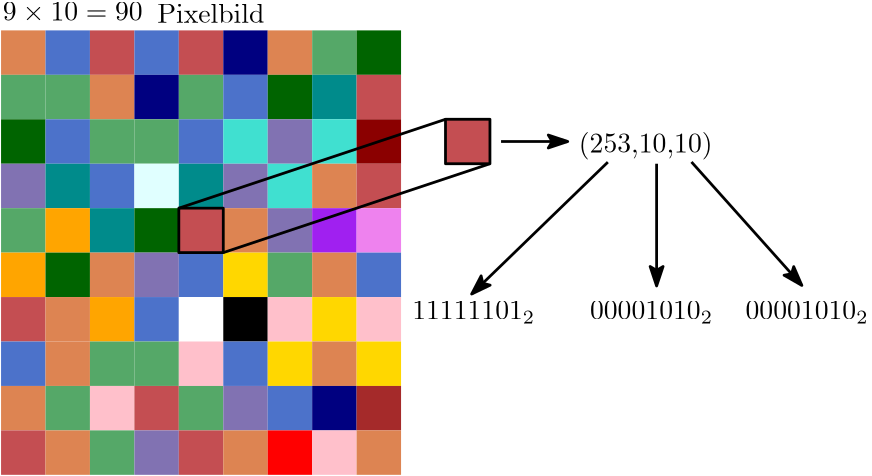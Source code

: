 <?xml version="1.0"?>
<!DOCTYPE ipe SYSTEM "ipe.dtd">
<ipe version="70212" creator="Ipe 7.2.13">
<info created="D:20210422184257" modified="D:20210806105146"/>
<ipestyle name="basic">
<symbol name="arrow/arc(spx)">
<path stroke="sym-stroke" fill="sym-stroke" pen="sym-pen">
0 0 m
-1 0.333 l
-1 -0.333 l
h
</path>
</symbol>
<symbol name="arrow/farc(spx)">
<path stroke="sym-stroke" fill="white" pen="sym-pen">
0 0 m
-1 0.333 l
-1 -0.333 l
h
</path>
</symbol>
<symbol name="arrow/ptarc(spx)">
<path stroke="sym-stroke" fill="sym-stroke" pen="sym-pen">
0 0 m
-1 0.333 l
-0.8 0 l
-1 -0.333 l
h
</path>
</symbol>
<symbol name="arrow/fptarc(spx)">
<path stroke="sym-stroke" fill="white" pen="sym-pen">
0 0 m
-1 0.333 l
-0.8 0 l
-1 -0.333 l
h
</path>
</symbol>
<symbol name="mark/circle(sx)" transformations="translations">
<path fill="sym-stroke">
0.6 0 0 0.6 0 0 e
0.4 0 0 0.4 0 0 e
</path>
</symbol>
<symbol name="mark/disk(sx)" transformations="translations">
<path fill="sym-stroke">
0.6 0 0 0.6 0 0 e
</path>
</symbol>
<symbol name="mark/fdisk(sfx)" transformations="translations">
<group>
<path fill="sym-fill">
0.5 0 0 0.5 0 0 e
</path>
<path fill="sym-stroke" fillrule="eofill">
0.6 0 0 0.6 0 0 e
0.4 0 0 0.4 0 0 e
</path>
</group>
</symbol>
<symbol name="mark/box(sx)" transformations="translations">
<path fill="sym-stroke" fillrule="eofill">
-0.6 -0.6 m
0.6 -0.6 l
0.6 0.6 l
-0.6 0.6 l
h
-0.4 -0.4 m
0.4 -0.4 l
0.4 0.4 l
-0.4 0.4 l
h
</path>
</symbol>
<symbol name="mark/square(sx)" transformations="translations">
<path fill="sym-stroke">
-0.6 -0.6 m
0.6 -0.6 l
0.6 0.6 l
-0.6 0.6 l
h
</path>
</symbol>
<symbol name="mark/fsquare(sfx)" transformations="translations">
<group>
<path fill="sym-fill">
-0.5 -0.5 m
0.5 -0.5 l
0.5 0.5 l
-0.5 0.5 l
h
</path>
<path fill="sym-stroke" fillrule="eofill">
-0.6 -0.6 m
0.6 -0.6 l
0.6 0.6 l
-0.6 0.6 l
h
-0.4 -0.4 m
0.4 -0.4 l
0.4 0.4 l
-0.4 0.4 l
h
</path>
</group>
</symbol>
<symbol name="mark/cross(sx)" transformations="translations">
<group>
<path fill="sym-stroke">
-0.43 -0.57 m
0.57 0.43 l
0.43 0.57 l
-0.57 -0.43 l
h
</path>
<path fill="sym-stroke">
-0.43 0.57 m
0.57 -0.43 l
0.43 -0.57 l
-0.57 0.43 l
h
</path>
</group>
</symbol>
<symbol name="arrow/fnormal(spx)">
<path stroke="sym-stroke" fill="white" pen="sym-pen">
0 0 m
-1 0.333 l
-1 -0.333 l
h
</path>
</symbol>
<symbol name="arrow/pointed(spx)">
<path stroke="sym-stroke" fill="sym-stroke" pen="sym-pen">
0 0 m
-1 0.333 l
-0.8 0 l
-1 -0.333 l
h
</path>
</symbol>
<symbol name="arrow/fpointed(spx)">
<path stroke="sym-stroke" fill="white" pen="sym-pen">
0 0 m
-1 0.333 l
-0.8 0 l
-1 -0.333 l
h
</path>
</symbol>
<symbol name="arrow/linear(spx)">
<path stroke="sym-stroke" pen="sym-pen">
-1 0.333 m
0 0 l
-1 -0.333 l
</path>
</symbol>
<symbol name="arrow/fdouble(spx)">
<path stroke="sym-stroke" fill="white" pen="sym-pen">
0 0 m
-1 0.333 l
-1 -0.333 l
h
-1 0 m
-2 0.333 l
-2 -0.333 l
h
</path>
</symbol>
<symbol name="arrow/double(spx)">
<path stroke="sym-stroke" fill="sym-stroke" pen="sym-pen">
0 0 m
-1 0.333 l
-1 -0.333 l
h
-1 0 m
-2 0.333 l
-2 -0.333 l
h
</path>
</symbol>
<pen name="heavier" value="0.8"/>
<pen name="fat" value="1.2"/>
<pen name="ultrafat" value="2"/>
<symbolsize name="large" value="5"/>
<symbolsize name="small" value="2"/>
<symbolsize name="tiny" value="1.1"/>
<arrowsize name="large" value="10"/>
<arrowsize name="small" value="5"/>
<arrowsize name="tiny" value="3"/>
<color name="sbblue" value="0.298 0.447 0.79"/>
<color name="sbgreen" value="0.333 0.658 0.407"/>
<color name="sborange" value="0.866 0.517 0.321"/>
<color name="sbred" value="0.768 0.305 0.321"/>
<color name="sbpurple" value="0.505 0.447 0.698"/>
<color name="red" value="1 0 0"/>
<color name="green" value="0 1 0"/>
<color name="blue" value="0 0 1"/>
<color name="yellow" value="1 1 0"/>
<color name="orange" value="1 0.647 0"/>
<color name="gold" value="1 0.843 0"/>
<color name="purple" value="0.627 0.125 0.941"/>
<color name="gray" value="0.745"/>
<color name="brown" value="0.647 0.165 0.165"/>
<color name="navy" value="0 0 0.502"/>
<color name="pink" value="1 0.753 0.796"/>
<color name="seagreen" value="0.18 0.545 0.341"/>
<color name="turquoise" value="0.251 0.878 0.816"/>
<color name="violet" value="0.933 0.51 0.933"/>
<color name="darkblue" value="0 0 0.545"/>
<color name="darkcyan" value="0 0.545 0.545"/>
<color name="darkgray" value="0.663"/>
<color name="verydarkgray" value="0.4"/>
<color name="darkgreen" value="0 0.392 0"/>
<color name="darkmagenta" value="0.545 0 0.545"/>
<color name="darkorange" value="1 0.549 0"/>
<color name="darkred" value="0.545 0 0"/>
<color name="lightblue" value="0.678 0.847 0.902"/>
<color name="lightcyan" value="0.878 1 1"/>
<color name="lightgray" value="0.827"/>
<color name="lightgreen" value="0.565 0.933 0.565"/>
<color name="lightyellow" value="1 1 0.878"/>
<dashstyle name="dashed" value="[4] 0"/>
<dashstyle name="dotted" value="[1 3] 0"/>
<dashstyle name="dash dotted" value="[4 2 1 2] 0"/>
<dashstyle name="dash dot dotted" value="[4 2 1 2 1 2] 0"/>
<textsize name="large" value="\large"/>
<textsize name="Large" value="\Large"/>
<textsize name="LARGE" value="\LARGE"/>
<textsize name="huge" value="\huge"/>
<textsize name="Huge" value="\Huge"/>
<textsize name="small" value="\small"/>
<textsize name="footnote" value="\footnotesize"/>
<textsize name="tiny" value="\tiny"/>
<textstyle name="center" begin="\begin{center}" end="\end{center}"/>
<textstyle name="itemize" begin="\begin{itemize}" end="\end{itemize}"/>
<textstyle name="item" begin="\begin{itemize}\item{}" end="\end{itemize}"/>
<gridsize name="4 pts" value="4"/>
<gridsize name="8 pts (~3 mm)" value="8"/>
<gridsize name="16 pts (~6 mm)" value="16"/>
<gridsize name="32 pts (~12 mm)" value="32"/>
<gridsize name="10 pts (~3.5 mm)" value="10"/>
<gridsize name="20 pts (~7 mm)" value="20"/>
<gridsize name="14 pts (~5 mm)" value="14"/>
<gridsize name="28 pts (~10 mm)" value="28"/>
<gridsize name="56 pts (~20 mm)" value="56"/>
<anglesize name="90 deg" value="90"/>
<anglesize name="60 deg" value="60"/>
<anglesize name="45 deg" value="45"/>
<anglesize name="30 deg" value="30"/>
<anglesize name="22.5 deg" value="22.5"/>
<opacity name="10%" value="0.1"/>
<opacity name="30%" value="0.3"/>
<opacity name="50%" value="0.5"/>
<opacity name="75%" value="0.75"/>
<tiling name="falling" angle="-60" step="4" width="1"/>
<tiling name="rising" angle="30" step="4" width="1"/>
</ipestyle>
<page>
<layer name="alpha"/>
<view layers="alpha" active="alpha"/>
<path layer="alpha" fill="white">
64 816 m
64 656 l
208 656 l
208 816 l
h
</path>
<path fill="sborange">
80 800 m
80 816 l
64 816 l
64 800 l
h
</path>
<path fill="sbblue">
80 816 m
80 800 l
96 800 l
96 816 l
h
</path>
<path fill="sbred">
96 816 m
96 800 l
112 800 l
112 816 l
h
</path>
<path fill="sbblue">
112 816 m
112 800 l
128 800 l
128 816 l
h
</path>
<path matrix="1 0 0 1 -32 -16" fill="sbgreen">
96 816 m
96 800 l
112 800 l
112 816 l
h
</path>
<path matrix="1 0 0 1 -16 -16" fill="sbgreen">
96 816 m
96 800 l
112 800 l
112 816 l
h
</path>
<path matrix="1 0 0 1 0 -16" fill="sborange">
96 816 m
96 800 l
112 800 l
112 816 l
h
</path>
<path matrix="1 0 0 1 16 -16" fill="navy">
96 816 m
96 800 l
112 800 l
112 816 l
h
</path>
<path matrix="1 0 0 1 32 0" fill="sbred">
96 816 m
96 800 l
112 800 l
112 816 l
h
</path>
<path matrix="1 0 0 1 32 -16" fill="sbgreen">
96 816 m
96 800 l
112 800 l
112 816 l
h
</path>
<path matrix="1 0 0 1 48 0" fill="navy">
96 816 m
96 800 l
112 800 l
112 816 l
h
</path>
<path matrix="1 0 0 1 48 -16" fill="sbblue">
96 816 m
96 800 l
112 800 l
112 816 l
h
</path>
<path matrix="1 0 0 1 64 0" fill="sborange">
96 816 m
96 800 l
112 800 l
112 816 l
h
</path>
<path matrix="1 0 0 1 64 -16" fill="darkgreen">
96 816 m
96 800 l
112 800 l
112 816 l
h
</path>
<path matrix="1 0 0 1 80 0" fill="sbgreen">
96 816 m
96 800 l
112 800 l
112 816 l
h
</path>
<path matrix="1 0 0 1 80 -16" fill="darkcyan">
96 816 m
96 800 l
112 800 l
112 816 l
h
</path>
<path matrix="1 0 0 1 96 0" fill="darkgreen">
96 816 m
96 800 l
112 800 l
112 816 l
h
</path>
<path matrix="1 0 0 1 96 -16" fill="sbred">
96 816 m
96 800 l
112 800 l
112 816 l
h
</path>
<path matrix="1 0 0 1 -32 -32" fill="darkgreen">
96 816 m
96 800 l
112 800 l
112 816 l
h
</path>
<path matrix="1 0 0 1 -16 -32" fill="sbblue">
96 816 m
96 800 l
112 800 l
112 816 l
h
</path>
<path matrix="1 0 0 1 0 -32" fill="sbgreen">
96 816 m
96 800 l
112 800 l
112 816 l
h
</path>
<path matrix="1 0 0 1 16 -32" fill="sbgreen">
96 816 m
96 800 l
112 800 l
112 816 l
h
</path>
<path matrix="1 0 0 1 32 -32" fill="sbblue">
96 816 m
96 800 l
112 800 l
112 816 l
h
</path>
<path matrix="1 0 0 1 48 -32" fill="turquoise">
96 816 m
96 800 l
112 800 l
112 816 l
h
</path>
<path matrix="1 0 0 1 64 -32" fill="sbpurple">
96 816 m
96 800 l
112 800 l
112 816 l
h
</path>
<path matrix="1 0 0 1 80 -32" fill="turquoise">
96 816 m
96 800 l
112 800 l
112 816 l
h
</path>
<path matrix="1 0 0 1 96 -32" fill="darkred">
96 816 m
96 800 l
112 800 l
112 816 l
h
</path>
<path matrix="1 0 0 1 -32 -48" fill="sbpurple">
96 816 m
96 800 l
112 800 l
112 816 l
h
</path>
<path matrix="1 0 0 1 -16 -48" fill="darkcyan">
96 816 m
96 800 l
112 800 l
112 816 l
h
</path>
<path matrix="1 0 0 1 0 -48" fill="sbblue">
96 816 m
96 800 l
112 800 l
112 816 l
h
</path>
<path matrix="1 0 0 1 16 -48" fill="lightcyan">
96 816 m
96 800 l
112 800 l
112 816 l
h
</path>
<path matrix="1 0 0 1 32 -48" fill="darkcyan">
96 816 m
96 800 l
112 800 l
112 816 l
h
</path>
<path matrix="1 0 0 1 48 -48" fill="sbpurple">
96 816 m
96 800 l
112 800 l
112 816 l
h
</path>
<path matrix="1 0 0 1 64 -48" fill="turquoise">
96 816 m
96 800 l
112 800 l
112 816 l
h
</path>
<path matrix="1 0 0 1 80 -48" fill="sborange">
96 816 m
96 800 l
112 800 l
112 816 l
h
</path>
<path matrix="1 0 0 1 96 -48" fill="sbred">
96 816 m
96 800 l
112 800 l
112 816 l
h
</path>
<path matrix="1 0 0 1 -32 -64" fill="sbgreen">
96 816 m
96 800 l
112 800 l
112 816 l
h
</path>
<path matrix="1 0 0 1 -16 -64" fill="orange">
96 816 m
96 800 l
112 800 l
112 816 l
h
</path>
<path matrix="1 0 0 1 0 -64" fill="darkcyan">
96 816 m
96 800 l
112 800 l
112 816 l
h
</path>
<path matrix="1 0 0 1 16 -64" fill="darkgreen">
96 816 m
96 800 l
112 800 l
112 816 l
h
</path>
<path matrix="1 0 0 1 48 -64" fill="sborange">
96 816 m
96 800 l
112 800 l
112 816 l
h
</path>
<path matrix="1 0 0 1 64 -64" fill="sbpurple">
96 816 m
96 800 l
112 800 l
112 816 l
h
</path>
<path matrix="1 0 0 1 80 -64" fill="purple">
96 816 m
96 800 l
112 800 l
112 816 l
h
</path>
<path matrix="1 0 0 1 96 -64" fill="violet">
96 816 m
96 800 l
112 800 l
112 816 l
h
</path>
<path matrix="1 0 0 1 -32 -80" fill="orange">
96 816 m
96 800 l
112 800 l
112 816 l
h
</path>
<path matrix="1 0 0 1 -16 -80" fill="darkgreen">
96 816 m
96 800 l
112 800 l
112 816 l
h
</path>
<path matrix="1 0 0 1 0 -80" fill="sborange">
96 816 m
96 800 l
112 800 l
112 816 l
h
</path>
<path matrix="1 0 0 1 16 -80" fill="sbpurple">
96 816 m
96 800 l
112 800 l
112 816 l
h
</path>
<path matrix="1 0 0 1 32 -80" fill="sbblue">
96 816 m
96 800 l
112 800 l
112 816 l
h
</path>
<path matrix="1 0 0 1 48 -80" fill="gold">
96 816 m
96 800 l
112 800 l
112 816 l
h
</path>
<path matrix="1 0 0 1 64 -80" fill="sbgreen">
96 816 m
96 800 l
112 800 l
112 816 l
h
</path>
<path matrix="1 0 0 1 80 -80" fill="sborange">
96 816 m
96 800 l
112 800 l
112 816 l
h
</path>
<path matrix="1 0 0 1 96 -80" fill="sbblue">
96 816 m
96 800 l
112 800 l
112 816 l
h
</path>
<path matrix="1 0 0 1 -32 -96" fill="sbred">
96 816 m
96 800 l
112 800 l
112 816 l
h
</path>
<path matrix="1 0 0 1 -16 -96" fill="sborange">
96 816 m
96 800 l
112 800 l
112 816 l
h
</path>
<path matrix="1 0 0 1 0 -96" fill="orange">
96 816 m
96 800 l
112 800 l
112 816 l
h
</path>
<path matrix="1 0 0 1 16 -96" fill="sbblue">
96 816 m
96 800 l
112 800 l
112 816 l
h
</path>
<path matrix="1 0 0 1 32 -96" fill="white">
96 816 m
96 800 l
112 800 l
112 816 l
h
</path>
<path matrix="1 0 0 1 48 -96" fill="black">
96 816 m
96 800 l
112 800 l
112 816 l
h
</path>
<path matrix="1 0 0 1 64 -96" fill="pink">
96 816 m
96 800 l
112 800 l
112 816 l
h
</path>
<path matrix="1 0 0 1 80 -96" fill="gold">
96 816 m
96 800 l
112 800 l
112 816 l
h
</path>
<path matrix="1 0 0 1 96 -96" fill="pink">
96 816 m
96 800 l
112 800 l
112 816 l
h
</path>
<path matrix="1 0 0 1 -32 -112" fill="sbblue">
96 816 m
96 800 l
112 800 l
112 816 l
h
</path>
<path matrix="1 0 0 1 -16 -112" fill="sborange">
96 816 m
96 800 l
112 800 l
112 816 l
h
</path>
<path matrix="1 0 0 1 0 -112" fill="sbgreen">
96 816 m
96 800 l
112 800 l
112 816 l
h
</path>
<path matrix="1 0 0 1 16 -112" fill="sbgreen">
96 816 m
96 800 l
112 800 l
112 816 l
h
</path>
<path matrix="1 0 0 1 32 -112" fill="pink">
96 816 m
96 800 l
112 800 l
112 816 l
h
</path>
<path matrix="1 0 0 1 48 -112" fill="sbblue">
96 816 m
96 800 l
112 800 l
112 816 l
h
</path>
<path matrix="1 0 0 1 64 -112" fill="gold">
96 816 m
96 800 l
112 800 l
112 816 l
h
</path>
<path matrix="1 0 0 1 80 -112" fill="sborange">
96 816 m
96 800 l
112 800 l
112 816 l
h
</path>
<path matrix="1 0 0 1 96 -112" fill="gold">
96 816 m
96 800 l
112 800 l
112 816 l
h
</path>
<path matrix="1 0 0 1 -32 -128" fill="sborange">
96 816 m
96 800 l
112 800 l
112 816 l
h
</path>
<path matrix="1 0 0 1 -16 -128" fill="sbgreen">
96 816 m
96 800 l
112 800 l
112 816 l
h
</path>
<path matrix="1 0 0 1 0 -128" fill="pink">
96 816 m
96 800 l
112 800 l
112 816 l
h
</path>
<path matrix="1 0 0 1 16 -128" fill="sbred">
96 816 m
96 800 l
112 800 l
112 816 l
h
</path>
<path matrix="1 0 0 1 32 -128" fill="sbgreen">
96 816 m
96 800 l
112 800 l
112 816 l
h
</path>
<path matrix="1 0 0 1 48 -128" fill="sbpurple">
96 816 m
96 800 l
112 800 l
112 816 l
h
</path>
<path matrix="1 0 0 1 64 -128" fill="sbblue">
96 816 m
96 800 l
112 800 l
112 816 l
h
</path>
<path matrix="1 0 0 1 80 -128" fill="navy">
96 816 m
96 800 l
112 800 l
112 816 l
h
</path>
<path matrix="1 0 0 1 96 -128" fill="brown">
96 816 m
96 800 l
112 800 l
112 816 l
h
</path>
<path matrix="1 0 0 1 -32 -144" fill="sbred">
96 816 m
96 800 l
112 800 l
112 816 l
h
</path>
<path matrix="1 0 0 1 -16 -144" fill="sborange">
96 816 m
96 800 l
112 800 l
112 816 l
h
</path>
<path matrix="1 0 0 1 0 -144" fill="sbgreen">
96 816 m
96 800 l
112 800 l
112 816 l
h
</path>
<path matrix="1 0 0 1 16 -144" fill="sbpurple">
96 816 m
96 800 l
112 800 l
112 816 l
h
</path>
<path matrix="1 0 0 1 32 -144" fill="sbred">
96 816 m
96 800 l
112 800 l
112 816 l
h
</path>
<path matrix="1 0 0 1 48 -144" fill="sborange">
96 816 m
96 800 l
112 800 l
112 816 l
h
</path>
<path matrix="1 0 0 1 64 -144" fill="red">
96 816 m
96 800 l
112 800 l
112 816 l
h
</path>
<path matrix="1 0 0 1 80 -144" fill="pink">
96 816 m
96 800 l
112 800 l
112 816 l
h
</path>
<path matrix="1 0 0 1 96 -144" fill="sborange">
96 816 m
96 800 l
112 800 l
112 816 l
h
</path>
<path matrix="1 0 0 1 32 -64" stroke="black" fill="sbred" pen="1">
96 816 m
96 800 l
112 800 l
112 816 l
h
</path>
<path stroke="black" fill="sbred" pen="1">
128 752 m
224 784 l
</path>
<path stroke="black" fill="sbred" pen="1">
144 736 m
240 768 l
</path>
<path stroke="black" fill="sbred" pen="1">
224 784 m
224 768 l
240 768 l
240 784 l
h
</path>
<text matrix="1 0 0 1 48 -20" transformations="translations" pos="224 792" stroke="black" type="label" width="48.153" height="7.473" depth="2.49" valign="baseline">(253,10,10)</text>
<text matrix="1 0 0 1 -3.3792 -8.48124" transformations="translations" pos="68 828" stroke="black" type="label" width="50.367" height="6.421" depth="0.83" valign="baseline" style="math">9 \times 10 = 90</text>
<text matrix="1 0 0 1 -15.784 -9.26939" transformations="translations" pos="136 828" stroke="black" type="label" width="38.605" height="6.918" depth="0" valign="baseline">Pixelbild</text>
<text matrix="1 0 0 1 -12 0" transformations="translations" pos="224 712" stroke="black" type="label" width="44.32" height="6.425" depth="1.49" valign="baseline" style="math">1111 1101_2</text>
<text matrix="1 0 0 1 52 0" transformations="translations" pos="224 712" stroke="black" type="label" width="44.32" height="6.425" depth="1.49" valign="baseline" style="math">0000 1010_2</text>
<text matrix="1 0 0 1 108 0" transformations="translations" pos="224 712" stroke="black" type="label" width="44.32" height="6.425" depth="1.49" valign="baseline" style="math">0000 1010_2</text>
<path stroke="black" fill="sbblue" pen="1" arrow="ptarc/normal">
282.447 768.575 m
233.417 721.086 l
</path>
<path stroke="black" fill="sbblue" pen="1" arrow="ptarc/normal">
300 768 m
300 724 l
</path>
<path stroke="black" fill="sbblue" pen="1" arrow="ptarc/normal">
312.548 768.635 m
352.291 724.19 l
</path>
<path stroke="black" fill="sbblue" pen="1" arrow="ptarc/normal">
244 776 m
268 776 l
</path>
</page>
</ipe>
